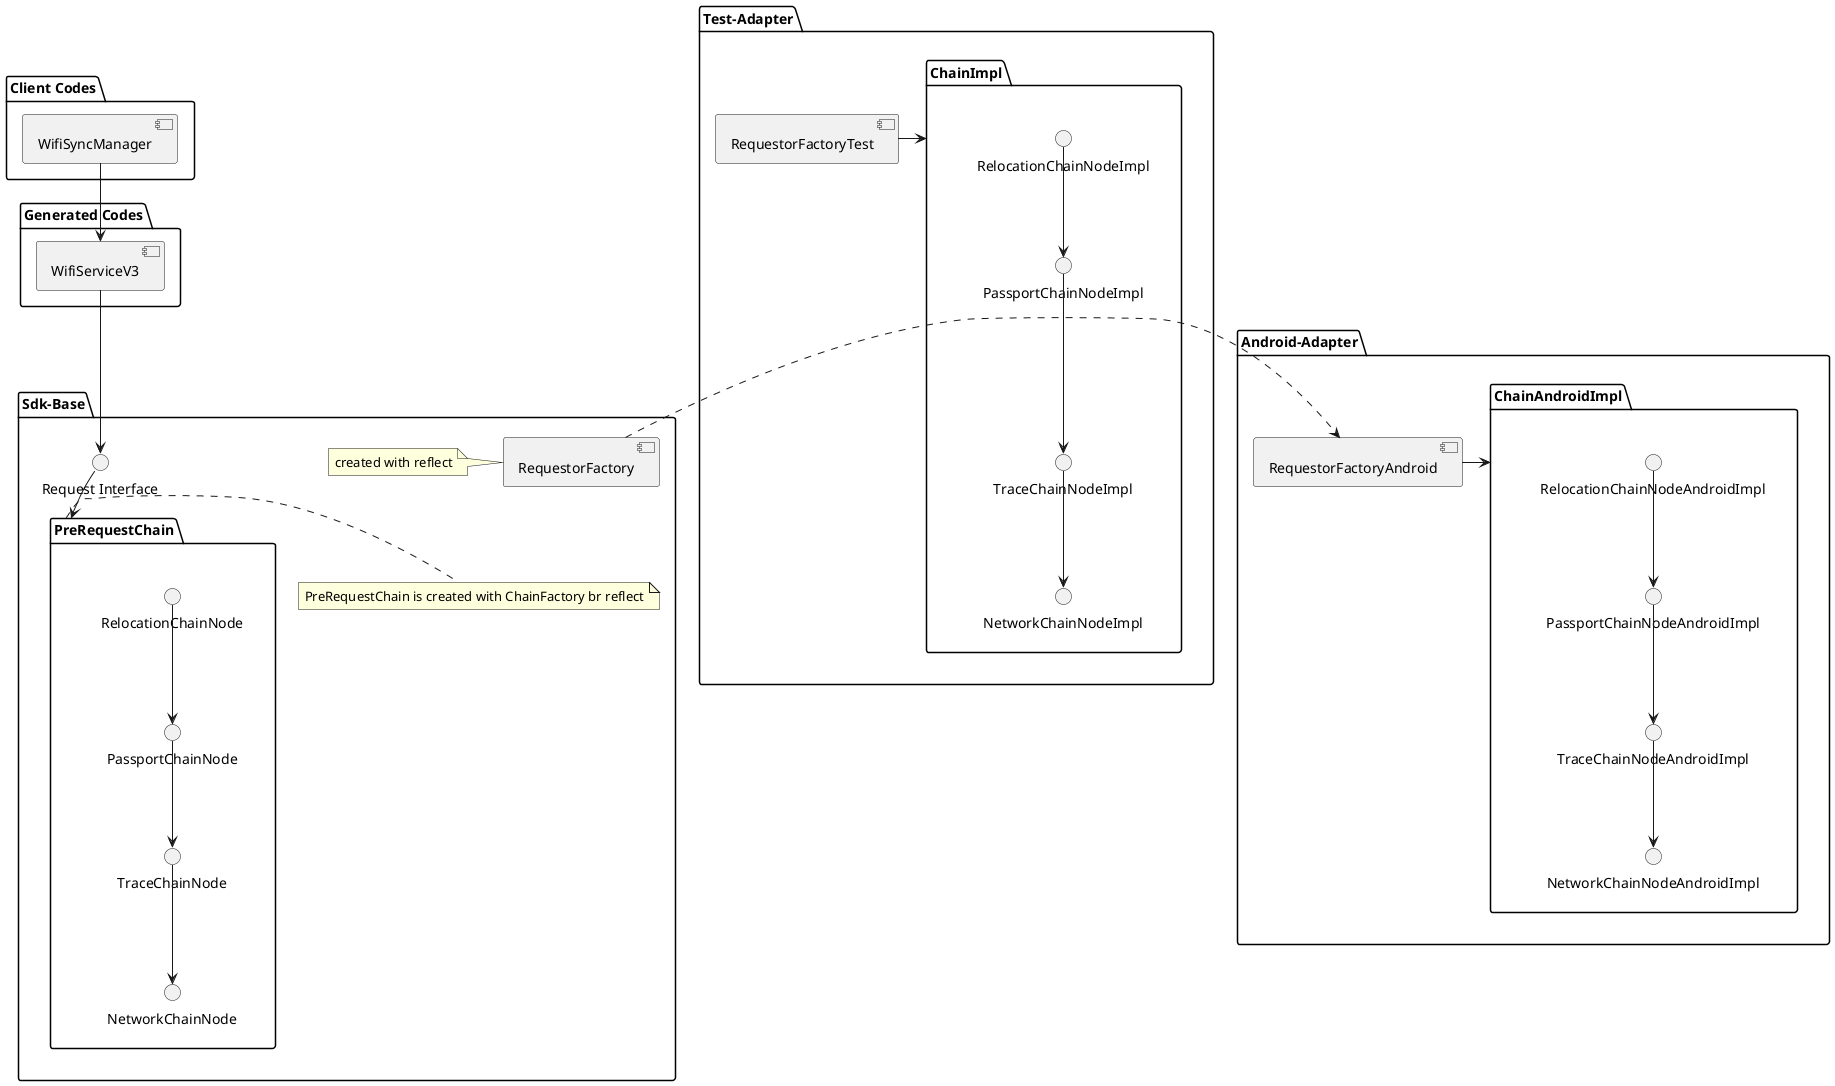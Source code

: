@startuml

package "Client Codes" {
  component "WifiSyncManager" as manager
}

package "Generated Codes" {
  component "WifiServiceV3" as service
  manager -down-> service
}

package "Sdk-Base" {
  interface "Request Interface" as requestor
  service -down-> requestor
  requestor -down-> PreRequestChain
  note right
    PreRequestChain is created with ChainFactory br reflect
  end note

  folder "PreRequestChain" {
    interface "RelocationChainNode" as relNode
    interface "PassportChainNode" as pasNode
    interface "TraceChainNode" as traNode
    interface "NetworkChainNode" as netNode
    relNode -down-> pasNode
    pasNode -down-> traNode
    traNode -down-> netNode
  }

  component RequestorFactory
  note left
    created with reflect
  end note

}

package "Test-Adapter" {
  component RequestorFactoryTest
  folder "ChainImpl" {
    interface "RelocationChainNodeImpl"
    interface "PassportChainNodeImpl"
    interface "TraceChainNodeImpl"
    interface "NetworkChainNodeImpl"
    RelocationChainNodeImpl -down-> PassportChainNodeImpl
    PassportChainNodeImpl -down-> TraceChainNodeImpl
    TraceChainNodeImpl -down-> NetworkChainNodeImpl
  }

  RequestorFactoryTest -> ChainImpl
}

package "Android-Adapter" {
  component RequestorFactoryAndroid
  RequestorFactory .right.> RequestorFactoryAndroid
  folder "ChainAndroidImpl" {
    interface "RelocationChainNodeAndroidImpl"
    interface "PassportChainNodeAndroidImpl"
    interface "TraceChainNodeAndroidImpl"
    interface "NetworkChainNodeAndroidImpl"
    RelocationChainNodeAndroidImpl -down-> PassportChainNodeAndroidImpl
    PassportChainNodeAndroidImpl -down-> TraceChainNodeAndroidImpl
    TraceChainNodeAndroidImpl -down-> NetworkChainNodeAndroidImpl
  }

  RequestorFactoryAndroid -> ChainAndroidImpl
}

@enduml
